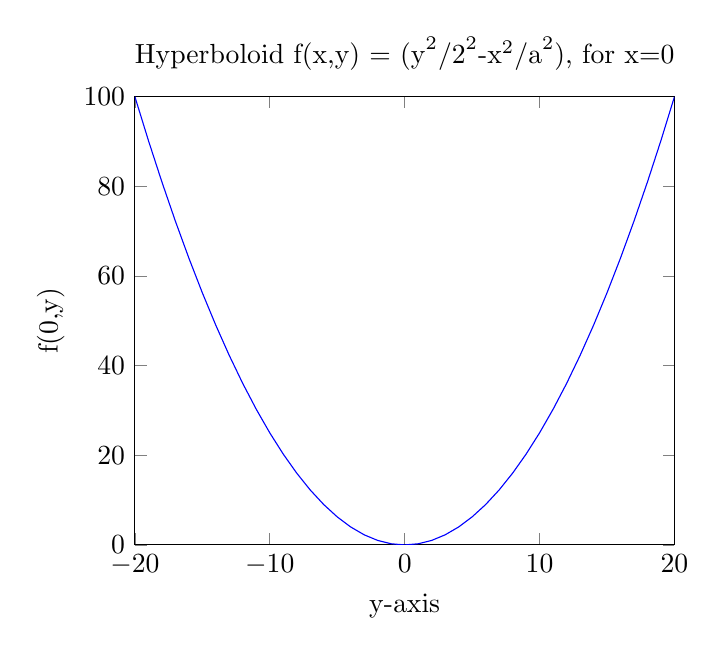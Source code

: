 % This file was created by matlab2tikz v0.4.7 running on MATLAB 8.1.
% Copyright (c) 2008--2014, Nico Schlömer <nico.schloemer@gmail.com>
% All rights reserved.
% Minimal pgfplots version: 1.3
% 
% The latest updates can be retrieved from
%   http://www.mathworks.com/matlabcentral/fileexchange/22022-matlab2tikz
% where you can also make suggestions and rate matlab2tikz.
% 
\begin{tikzpicture}

\begin{axis}[%
xmin=-20,
xmax=20,
xlabel={y-axis},
ymin=0,
ymax=100,
ylabel={f(0,y)},
title={$\text{Hyperboloid f(x,y) = (y}^\text{2}\text{/2}^\text{2}\text{-x}^\text{2}\text{/a}^\text{2}\text{), for x=0}$}
]
\addplot [color=blue,solid,forget plot]
  table[row sep=crcr]{%
-20	100\\
-19	90.25\\
-18	81\\
-17	72.25\\
-16	64\\
-15	56.25\\
-14	49\\
-13	42.25\\
-12	36\\
-11	30.25\\
-10	25\\
-9	20.25\\
-8	16\\
-7	12.25\\
-6	9\\
-5	6.25\\
-4	4\\
-3	2.25\\
-2	1\\
-1	0.25\\
0	0\\
1	0.25\\
2	1\\
3	2.25\\
4	4\\
5	6.25\\
6	9\\
7	12.25\\
8	16\\
9	20.25\\
10	25\\
11	30.25\\
12	36\\
13	42.25\\
14	49\\
15	56.25\\
16	64\\
17	72.25\\
18	81\\
19	90.25\\
20	100\\
};
\end{axis}
\end{tikzpicture}%